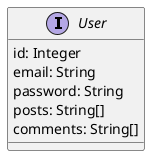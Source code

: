 @startuml
interface User{
    id: Integer
    email: String
    password: String
    posts: String[]
    comments: String[]
}
@enduml
